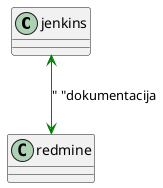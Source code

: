 {
  "sha1": "c9a6iiq8h1ylef2c9jk9ofraxq12m4u",
  "insertion": {
    "when": "2024-06-01T09:03:01.094Z",
    "user": "plantuml@gmail.com"
  }
}
@startuml
class jenkins
jenkins <-[#green]-> redmine : "" "dokumentacija"
@enduml

